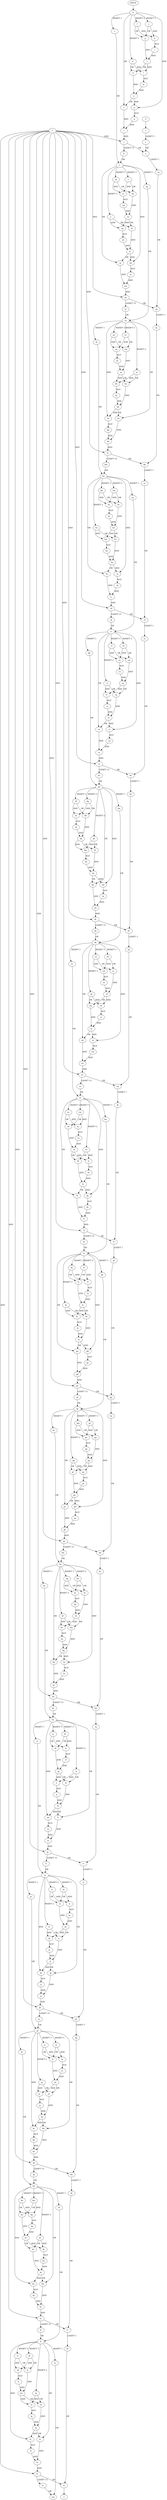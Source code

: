 digraph G {
	dq -> dr [label = "NOT"];
	kg -> kh [label = "OR"];
	kf -> kh [label = "OR"];
	ep -> eq [label = "OR"];
	eo -> eq [label = "OR"];
	44430 -> b;
	gs -> gt [label = "NOT"];
	dd -> dp [label = "OR"];
	do -> dp [label = "OR"];
	eg -> ej [label = "AND"];
	ei -> ej [label = "AND"];
	y -> ag [label = "AND"];
	ae -> ag [label = "AND"];
	jx -> ka [label = "AND"];
	jz -> ka [label = "AND"];
	lf -> lg [label = "RSHIFT 2"];
	z -> ac [label = "AND"];
	aa -> ac [label = "AND"];
	dy -> el [label = "AND"];
	ej -> el [label = "AND"];
	bj -> bk [label = "OR"];
	bi -> bk [label = "OR"];
	kk -> km [label = "RSHIFT 3"];
	cn -> co [label = "NOT"];
	gn -> gq [label = "AND"];
	gp -> gq [label = "AND"];
	cq -> ct [label = "AND"];
	cs -> ct [label = "AND"];
	eo -> es [label = "LSHIFT 15"];
	lg -> ln [label = "OR"];
	lm -> ln [label = "OR"];
	dy -> ek [label = "OR"];
	ej -> ek [label = "OR"];
	di -> dj [label = "NOT"];
	1 -> fj [label = "AND"];
	fi -> fj [label = "AND"];
	kf -> kj [label = "LSHIFT 15"];
	jy -> jz [label = "NOT"];
	ft -> fu [label = "NOT"];
	fs -> fv [label = "AND"];
	fu -> fv [label = "AND"];
	hr -> hs [label = "NOT"];
	ck -> cm [label = "OR"];
	cl -> cm [label = "OR"];
	jp -> js [label = "RSHIFT 5"];
	iv -> jc [label = "OR"];
	jb -> jc [label = "OR"];
	is -> iu [label = "OR"];
	it -> iu [label = "OR"];
	ld -> lf [label = "OR"];
	le -> lf [label = "OR"];
	fc -> fd [label = "NOT"];
	dm -> dn [label = "NOT"];
	bn -> bz [label = "OR"];
	by -> bz [label = "OR"];
	aj -> am [label = "AND"];
	al -> am [label = "AND"];
	cd -> ch [label = "LSHIFT 15"];
	jp -> kc [label = "AND"];
	ka -> kc [label = "AND"];
	ci -> cu [label = "OR"];
	ct -> cu [label = "OR"];
	gv -> gy [label = "AND"];
	gx -> gy [label = "AND"];
	de -> dm [label = "AND"];
	dk -> dm [label = "AND"];
	x -> aa [label = "RSHIFT 5"];
	et -> eu [label = "RSHIFT 2"];
	x -> aq [label = "RSHIFT 1"];
	ia -> ih [label = "OR"];
	ig -> ih [label = "OR"];
	bk -> ce [label = "LSHIFT 1"];
	y -> af [label = "OR"];
	ae -> af [label = "OR"];
	ca -> cb [label = "NOT"];
	e -> h [label = "AND"];
	f -> h [label = "AND"];
	ia -> ii [label = "AND"];
	ig -> ii [label = "AND"];
	ck -> cn [label = "AND"];
	cl -> cn [label = "AND"];
	jh -> ji [label = "NOT"];
	z -> ab [label = "OR"];
	aa -> ab [label = "OR"];
	1 -> eo [label = "AND"];
	en -> eo [label = "AND"];
	ib -> ie [label = "AND"];
	ic -> ie [label = "AND"];
	eh -> ei [label = "NOT"];
	iy -> jb [label = "AND"];
	ja -> jb [label = "AND"];
	bb -> bc [label = "NOT"];
	ha -> hb [label = "OR"];
	gz -> hb [label = "OR"];
	1 -> cy [label = "AND"];
	cx -> cy [label = "AND"];
	ax -> ay [label = "NOT"];
	ev -> ex [label = "OR"];
	ew -> ex [label = "OR"];
	bn -> bo [label = "RSHIFT 2"];
	er -> et [label = "OR"];
	es -> et [label = "OR"];
	eu -> fb [label = "OR"];
	fa -> fb [label = "OR"];
	jp -> kb [label = "OR"];
	ka -> kb [label = "OR"];
	ea -> ed [label = "AND"];
	eb -> ed [label = "AND"];
	k -> n [label = "AND"];
	m -> n [label = "AND"];
	et -> ev [label = "RSHIFT 3"];
	et -> ew [label = "RSHIFT 5"];
	hz -> is [label = "RSHIFT 1"];
	ki -> kk [label = "OR"];
	kj -> kk [label = "OR"];
	h -> i [label = "NOT"];
	lv -> lz [label = "LSHIFT 15"];
	as -> bl [label = "RSHIFT 1"];
	hu -> hy [label = "LSHIFT 15"];
	iw -> iz [label = "AND"];
	ix -> iz [label = "AND"];
	lf -> ly [label = "RSHIFT 1"];
	fp -> fw [label = "OR"];
	fv -> fw [label = "OR"];
	1 -> an [label = "AND"];
	am -> an [label = "AND"];
	ap -> bj [label = "LSHIFT 1"];
	u -> ao [label = "LSHIFT 1"];
	b -> f [label = "RSHIFT 5"];
	jq -> jy [label = "AND"];
	jw -> jy [label = "AND"];
	iu -> iw [label = "RSHIFT 3"];
	ih -> ik [label = "AND"];
	ij -> ik [label = "AND"];
	iz -> ja [label = "NOT"];
	de -> dl [label = "OR"];
	dk -> dl [label = "OR"];
	iu -> jg [label = "OR"];
	jf -> jg [label = "OR"];
	as -> bf [label = "AND"];
	bd -> bf [label = "AND"];
	b -> e [label = "RSHIFT 3"];
	jq -> jx [label = "OR"];
	jw -> jx [label = "OR"];
	iv -> jd [label = "AND"];
	jb -> jd [label = "AND"];
	cg -> ci [label = "OR"];
	ch -> ci [label = "OR"];
	iu -> jh [label = "AND"];
	jf -> jh [label = "AND"];
	lx -> a;
	1 -> cd [label = "AND"];
	cc -> cd [label = "AND"];
	ly -> ma [label = "OR"];
	lz -> ma [label = "OR"];
	el -> em [label = "NOT"];
	1 -> bi [label = "AND"];
	bh -> bi [label = "AND"];
	fb -> fe [label = "AND"];
	fd -> fe [label = "AND"];
	lf -> lr [label = "OR"];
	lq -> lr [label = "OR"];
	bn -> bp [label = "RSHIFT 3"];
	bn -> ca [label = "AND"];
	by -> ca [label = "AND"];
	af -> ai [label = "AND"];
	ah -> ai [label = "AND"];
	cf -> cz [label = "LSHIFT 1"];
	dw -> dy [label = "OR"];
	dx -> dy [label = "OR"];
	gj -> gw [label = "AND"];
	gu -> gw [label = "AND"];
	jg -> jj [label = "AND"];
	ji -> jj [label = "AND"];
	jr -> jt [label = "OR"];
	js -> jt [label = "OR"];
	bl -> bn [label = "OR"];
	bm -> bn [label = "OR"];
	gj -> gk [label = "RSHIFT 2"];
	cj -> cq [label = "OR"];
	cp -> cq [label = "OR"];
	gj -> gv [label = "OR"];
	gu -> gv [label = "OR"];
	b -> o [label = "OR"];
	n -> o [label = "OR"];
	o -> r [label = "AND"];
	q -> r [label = "AND"];
	bi -> bm [label = "LSHIFT 15"];
	dy -> er [label = "RSHIFT 1"];
	cu -> cx [label = "AND"];
	cw -> cx [label = "AND"];
	iw -> iy [label = "OR"];
	ix -> iy [label = "OR"];
	hc -> he [label = "OR"];
	hd -> he [label = "OR"];
	0 -> c;
	db -> dd [label = "OR"];
	dc -> dd [label = "OR"];
	kk -> kl [label = "RSHIFT 2"];
	eq -> fk [label = "LSHIFT 1"];
	dz -> eg [label = "OR"];
	ef -> eg [label = "OR"];
	ed -> ee [label = "NOT"];
	lw -> lx [label = "OR"];
	lv -> lx [label = "OR"];
	fw -> fz [label = "AND"];
	fy -> fz [label = "AND"];
	dz -> eh [label = "AND"];
	ef -> eh [label = "AND"];
	jp -> jr [label = "RSHIFT 3"];
	lg -> lo [label = "AND"];
	lm -> lo [label = "AND"];
	ci -> cj [label = "RSHIFT 2"];
	be -> bh [label = "AND"];
	bg -> bh [label = "AND"];
	lc -> lw [label = "LSHIFT 1"];
	hm -> hp [label = "AND"];
	ho -> hp [label = "AND"];
	jr -> ju [label = "AND"];
	js -> ju [label = "AND"];
	1 -> ip [label = "AND"];
	io -> ip [label = "AND"];
	cm -> cp [label = "AND"];
	co -> cp [label = "AND"];
	ib -> id [label = "OR"];
	ic -> id [label = "OR"];
	bf -> bg [label = "NOT"];
	fo -> fr [label = "RSHIFT 5"];
	ip -> it [label = "LSHIFT 15"];
	jt -> jw [label = "AND"];
	jv -> jw [label = "AND"];
	jc -> jf [label = "AND"];
	je -> jf [label = "AND"];
	du -> dv [label = "OR"];
	dt -> dv [label = "OR"];
	fx -> fy [label = "NOT"];
	aw -> az [label = "AND"];
	ay -> az [label = "AND"];
	ge -> gi [label = "LSHIFT 15"];
	ak -> al [label = "NOT"];
	fm -> fo [label = "OR"];
	fn -> fo [label = "OR"];
	ff -> fi [label = "AND"];
	fh -> fi [label = "AND"];
	ci -> cl [label = "RSHIFT 5"];
	cz -> da [label = "OR"];
	cy -> da [label = "OR"];
	ey -> ez [label = "NOT"];
	ju -> jv [label = "NOT"];
	ls -> lt [label = "NOT"];
	kk -> kx [label = "AND"];
	kv -> kx [label = "AND"];
	ii -> ij [label = "NOT"];
	kl -> kt [label = "AND"];
	kr -> kt [label = "AND"];
	jk -> jo [label = "LSHIFT 15"];
	e -> g [label = "OR"];
	f -> g [label = "OR"];
	bs -> bt [label = "NOT"];
	hi -> hl [label = "AND"];
	hk -> hl [label = "AND"];
	hz -> il [label = "OR"];
	ik -> il [label = "OR"];
	ek -> en [label = "AND"];
	em -> en [label = "AND"];
	ao -> ap [label = "OR"];
	an -> ap [label = "OR"];
	dv -> ep [label = "LSHIFT 1"];
	an -> ar [label = "LSHIFT 15"];
	fo -> gh [label = "RSHIFT 1"];
	im -> in [label = "NOT"];
	kk -> ld [label = "RSHIFT 1"];
	hw -> iq [label = "LSHIFT 1"];
	ec -> ef [label = "AND"];
	ee -> ef [label = "AND"];
	hb -> hv [label = "LSHIFT 1"];
	kb -> ke [label = "AND"];
	kd -> ke [label = "AND"];
	x -> ak [label = "AND"];
	ai -> ak [label = "AND"];
	dd -> dq [label = "AND"];
	do -> dq [label = "AND"];
	aq -> as [label = "OR"];
	ar -> as [label = "OR"];
	iq -> ir [label = "OR"];
	ip -> ir [label = "OR"];
	dl -> do [label = "AND"];
	dn -> do [label = "AND"];
	iu -> ix [label = "RSHIFT 5"];
	as -> be [label = "OR"];
	bd -> be [label = "OR"];
	go -> gp [label = "NOT"];
	fk -> fl [label = "OR"];
	fj -> fl [label = "OR"];
	jm -> kg [label = "LSHIFT 1"];
	cv -> cw [label = "NOT"];
	dp -> ds [label = "AND"];
	dr -> ds [label = "AND"];
	dt -> dx [label = "LSHIFT 15"];
	et -> fm [label = "RSHIFT 1"];
	dy -> ea [label = "RSHIFT 3"];
	fp -> fx [label = "AND"];
	fv -> fx [label = "AND"];
	p -> q [label = "NOT"];
	dd -> de [label = "RSHIFT 2"];
	eu -> fc [label = "AND"];
	fa -> fc [label = "AND"];
	ba -> bd [label = "AND"];
	bc -> bd [label = "AND"];
	dh -> dk [label = "AND"];
	dj -> dk [label = "AND"];
	lr -> lu [label = "AND"];
	lt -> lu [label = "AND"];
	he -> hx [label = "RSHIFT 1"];
	ex -> fa [label = "AND"];
	ez -> fa [label = "AND"];
	df -> dh [label = "OR"];
	dg -> dh [label = "OR"];
	fj -> fn [label = "LSHIFT 15"];
	kx -> ky [label = "NOT"];
	gk -> gr [label = "OR"];
	gq -> gr [label = "OR"];
	dy -> dz [label = "RSHIFT 2"];
	gh -> gj [label = "OR"];
	gi -> gj [label = "OR"];
	lj -> lm [label = "AND"];
	ll -> lm [label = "AND"];
	x -> aj [label = "OR"];
	ai -> aj [label = "OR"];
	bz -> cc [label = "AND"];
	cb -> cc [label = "AND"];
	1 -> lv [label = "AND"];
	lu -> lv [label = "AND"];
	as -> au [label = "RSHIFT 3"];
	ce -> cf [label = "OR"];
	cd -> cf [label = "OR"];
	il -> io [label = "AND"];
	in -> io [label = "AND"];
	dd -> dw [label = "RSHIFT 1"];
	lo -> lp [label = "NOT"];
	c -> t [label = "LSHIFT 1"];
	dd -> df [label = "RSHIFT 3"];
	dd -> dg [label = "RSHIFT 5"];
	lh -> lk [label = "AND"];
	li -> lk [label = "AND"];
	lf -> li [label = "RSHIFT 5"];
	dy -> eb [label = "RSHIFT 5"];
	kt -> ku [label = "NOT"];
	at -> ba [label = "OR"];
	az -> ba [label = "OR"];
	x -> z [label = "RSHIFT 3"];
	lk -> ll [label = "NOT"];
	lb -> lc [label = "OR"];
	la -> lc [label = "OR"];
	1 -> s [label = "AND"];
	r -> s [label = "AND"];
	lh -> lj [label = "OR"];
	li -> lj [label = "OR"];
	ln -> lq [label = "AND"];
	lp -> lq [label = "AND"];
	kk -> kn [label = "RSHIFT 5"];
	ea -> ec [label = "OR"];
	eb -> ec [label = "OR"];
	ci -> cv [label = "AND"];
	ct -> cv [label = "AND"];
	b -> d [label = "RSHIFT 2"];
	jp -> ki [label = "RSHIFT 1"];
	cr -> cs [label = "NOT"];
	jd -> je [label = "NOT"];
	jp -> jq [label = "RSHIFT 2"];
	jn -> jp [label = "OR"];
	jo -> jp [label = "OR"];
	lf -> lh [label = "RSHIFT 3"];
	1 -> dt [label = "AND"];
	ds -> dt [label = "AND"];
	lf -> ls [label = "AND"];
	lq -> ls [label = "AND"];
	la -> le [label = "LSHIFT 15"];
	fg -> fh [label = "NOT"];
	at -> bb [label = "AND"];
	az -> bb [label = "AND"];
	au -> ax [label = "AND"];
	av -> ax [label = "AND"];
	kw -> kz [label = "AND"];
	ky -> kz [label = "AND"];
	v -> x [label = "OR"];
	w -> x [label = "OR"];
	kk -> kw [label = "OR"];
	kv -> kw [label = "OR"];
	ks -> kv [label = "AND"];
	ku -> kv [label = "AND"];
	kh -> lb [label = "LSHIFT 1"];
	1 -> la [label = "AND"];
	kz -> la [label = "AND"];
	kc -> kd [label = "NOT"];
	x -> y [label = "RSHIFT 2"];
	et -> ff [label = "OR"];
	fe -> ff [label = "OR"];
	et -> fg [label = "AND"];
	fe -> fg [label = "AND"];
	ac -> ad [label = "NOT"];
	jl -> jm [label = "OR"];
	jk -> jm [label = "OR"];
	1 -> jk [label = "AND"];
	jj -> jk [label = "AND"];
	bn -> cg [label = "RSHIFT 1"];
	kp -> kq [label = "NOT"];
	ci -> ck [label = "RSHIFT 3"];
	ev -> ey [label = "AND"];
	ew -> ey [label = "AND"];
	1 -> kf [label = "AND"];
	ke -> kf [label = "AND"];
	cj -> cr [label = "AND"];
	cp -> cr [label = "AND"];
	ir -> jl [label = "LSHIFT 1"];
	gw -> gx [label = "NOT"];
	as -> at [label = "RSHIFT 2"];
	iu -> jn [label = "RSHIFT 1"];
	cy -> dc [label = "LSHIFT 15"];
	hg -> hi [label = "OR"];
	hh -> hi [label = "OR"];
	ci -> db [label = "RSHIFT 1"];
	au -> aw [label = "OR"];
	av -> aw [label = "OR"];
	km -> kp [label = "AND"];
	kn -> kp [label = "AND"];
	gj -> hc [label = "RSHIFT 1"];
	iu -> iv [label = "RSHIFT 2"];
	ab -> ae [label = "AND"];
	ad -> ae [label = "AND"];
	da -> du [label = "LSHIFT 1"];
	bw -> bx [label = "NOT"];
	km -> ko [label = "OR"];
	kn -> ko [label = "OR"];
	ko -> kr [label = "AND"];
	kq -> kr [label = "AND"];
	bv -> by [label = "AND"];
	bx -> by [label = "AND"];
	kl -> ks [label = "OR"];
	kr -> ks [label = "OR"];
	1 -> hu [label = "AND"];
	ht -> hu [label = "AND"];
	df -> di [label = "AND"];
	dg -> di [label = "AND"];
	ag -> ah [label = "NOT"];
	d -> k [label = "OR"];
	j -> k [label = "OR"];
	d -> l [label = "AND"];
	j -> l [label = "AND"];
	b -> p [label = "AND"];
	n -> p [label = "AND"];
	gf -> gg [label = "OR"];
	ge -> gg [label = "OR"];
	gg -> ha [label = "LSHIFT 1"];
	bn -> bq [label = "RSHIFT 5"];
	bo -> bv [label = "OR"];
	bu -> bv [label = "OR"];
	1 -> gz [label = "AND"];
	gy -> gz [label = "AND"];
	s -> w [label = "LSHIFT 15"];
	ie -> if [label = "NOT"];
	as -> av [label = "RSHIFT 5"];
	bo -> bw [label = "AND"];
	bu -> bw [label = "AND"];
	hz -> im [label = "AND"];
	ik -> im [label = "AND"];
	bp -> bs [label = "AND"];
	bq -> bs [label = "AND"];
	b -> v [label = "RSHIFT 1"];
	l -> m [label = "NOT"];
	bp -> br [label = "OR"];
	bq -> br [label = "OR"];
	g -> j [label = "AND"];
	i -> j [label = "AND"];
	br -> bu [label = "AND"];
	bt -> bu [label = "AND"];
	t -> u [label = "OR"];
	s -> u [label = "OR"];
	hz -> ic [label = "RSHIFT 5"];
	gk -> gs [label = "AND"];
	gq -> gs [label = "AND"];
	fl -> gf [label = "LSHIFT 1"];
	he -> hg [label = "RSHIFT 3"];
	gz -> hd [label = "LSHIFT 15"];
	hf -> hm [label = "OR"];
	hl -> hm [label = "OR"];
	1 -> ge [label = "AND"];
	gd -> ge [label = "AND"];
	fo -> ga [label = "OR"];
	fz -> ga [label = "OR"];
	id -> ig [label = "AND"];
	if -> ig [label = "AND"];
	fo -> gb [label = "AND"];
	fz -> gb [label = "AND"];
	gr -> gu [label = "AND"];
	gt -> gu [label = "AND"];
	he -> hq [label = "OR"];
	hp -> hq [label = "OR"];
	fq -> ft [label = "AND"];
	fr -> ft [label = "AND"];
	ga -> gd [label = "AND"];
	gc -> gd [label = "AND"];
	fo -> fp [label = "RSHIFT 2"];
	gl -> gn [label = "OR"];
	gm -> gn [label = "OR"];
	hg -> hj [label = "AND"];
	hh -> hj [label = "AND"];
	hn -> ho [label = "NOT"];
	gl -> go [label = "AND"];
	gm -> go [label = "AND"];
	he -> hh [label = "RSHIFT 5"];
	gb -> gc [label = "NOT"];
	hq -> ht [label = "AND"];
	hs -> ht [label = "AND"];
	hz -> ib [label = "RSHIFT 3"];
	hz -> ia [label = "RSHIFT 2"];
	fq -> fs [label = "OR"];
	fr -> fs [label = "OR"];
	hx -> hz [label = "OR"];
	hy -> hz [label = "OR"];
	he -> hr [label = "AND"];
	hp -> hr [label = "AND"];
	gj -> gm [label = "RSHIFT 5"];
	hf -> hn [label = "AND"];
	hl -> hn [label = "AND"];
	hv -> hw [label = "OR"];
	hu -> hw [label = "OR"];
	hj -> hk [label = "NOT"];
	gj -> gl [label = "RSHIFT 3"];
	fo -> fq [label = "RSHIFT 3"];
	he -> hf [label = "RSHIFT 2"];
}
